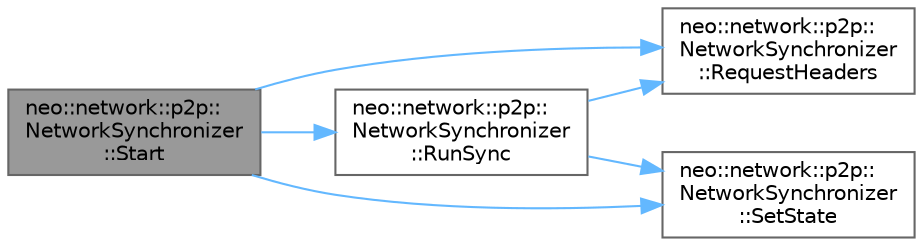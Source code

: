 digraph "neo::network::p2p::NetworkSynchronizer::Start"
{
 // LATEX_PDF_SIZE
  bgcolor="transparent";
  edge [fontname=Helvetica,fontsize=10,labelfontname=Helvetica,labelfontsize=10];
  node [fontname=Helvetica,fontsize=10,shape=box,height=0.2,width=0.4];
  rankdir="LR";
  Node1 [id="Node000001",label="neo::network::p2p::\lNetworkSynchronizer\l::Start",height=0.2,width=0.4,color="gray40", fillcolor="grey60", style="filled", fontcolor="black",tooltip="Starts the synchronizer."];
  Node1 -> Node2 [id="edge6_Node000001_Node000002",color="steelblue1",style="solid",tooltip=" "];
  Node2 [id="Node000002",label="neo::network::p2p::\lNetworkSynchronizer\l::RequestHeaders",height=0.2,width=0.4,color="grey40", fillcolor="white", style="filled",URL="$classneo_1_1network_1_1p2p_1_1_network_synchronizer.html#a17aa776a39d9e94bc999ca0320379266",tooltip=" "];
  Node1 -> Node3 [id="edge7_Node000001_Node000003",color="steelblue1",style="solid",tooltip=" "];
  Node3 [id="Node000003",label="neo::network::p2p::\lNetworkSynchronizer\l::RunSync",height=0.2,width=0.4,color="grey40", fillcolor="white", style="filled",URL="$classneo_1_1network_1_1p2p_1_1_network_synchronizer.html#a97d0a116fe7db037b113885d8e1034ab",tooltip=" "];
  Node3 -> Node2 [id="edge8_Node000003_Node000002",color="steelblue1",style="solid",tooltip=" "];
  Node3 -> Node4 [id="edge9_Node000003_Node000004",color="steelblue1",style="solid",tooltip=" "];
  Node4 [id="Node000004",label="neo::network::p2p::\lNetworkSynchronizer\l::SetState",height=0.2,width=0.4,color="grey40", fillcolor="white", style="filled",URL="$classneo_1_1network_1_1p2p_1_1_network_synchronizer.html#a1305f5231dee88422aa9a8aa7876e241",tooltip=" "];
  Node1 -> Node4 [id="edge10_Node000001_Node000004",color="steelblue1",style="solid",tooltip=" "];
}
